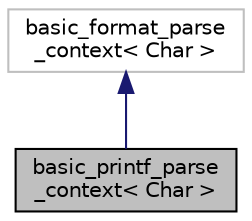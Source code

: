 digraph "basic_printf_parse_context&lt; Char &gt;"
{
 // INTERACTIVE_SVG=YES
  edge [fontname="Helvetica",fontsize="10",labelfontname="Helvetica",labelfontsize="10"];
  node [fontname="Helvetica",fontsize="10",shape=record];
  Node1 [label="basic_printf_parse\l_context\< Char \>",height=0.2,width=0.4,color="black", fillcolor="grey75", style="filled", fontcolor="black"];
  Node2 -> Node1 [dir="back",color="midnightblue",fontsize="10",style="solid",fontname="Helvetica"];
  Node2 [label="basic_format_parse\l_context\< Char \>",height=0.2,width=0.4,color="grey75", fillcolor="white", style="filled"];
}
